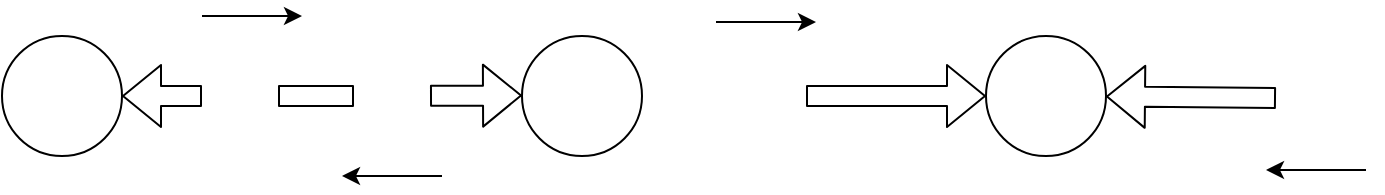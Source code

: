 <mxfile version="14.6.0" type="github">
  <diagram id="VYlVkeTAuaCsyhofgKrP" name="Page-1">
    <mxGraphModel dx="691" dy="367" grid="0" gridSize="10" guides="1" tooltips="1" connect="1" arrows="1" fold="1" page="0" pageScale="1" pageWidth="827" pageHeight="1169" math="0" shadow="0">
      <root>
        <mxCell id="0" />
        <mxCell id="1" parent="0" />
        <mxCell id="BojdR61HZ1z0DqY5nSkZ-1" value="" style="ellipse;whiteSpace=wrap;html=1;aspect=fixed;" vertex="1" parent="1">
          <mxGeometry x="200" y="160" width="60" height="60" as="geometry" />
        </mxCell>
        <mxCell id="BojdR61HZ1z0DqY5nSkZ-3" value="" style="shape=flexArrow;endArrow=classic;startArrow=none;html=1;" edge="1" parent="1" source="BojdR61HZ1z0DqY5nSkZ-12">
          <mxGeometry width="50" height="50" relative="1" as="geometry">
            <mxPoint x="330" y="260" as="sourcePoint" />
            <mxPoint x="460.001" y="189.737" as="targetPoint" />
          </mxGeometry>
        </mxCell>
        <mxCell id="BojdR61HZ1z0DqY5nSkZ-11" value="" style="shape=image;html=1;verticalAlign=top;verticalLabelPosition=bottom;labelBackgroundColor=#ffffff;imageAspect=0;aspect=fixed;image=https://cdn4.iconfinder.com/data/icons/iconsimple-logotypes/512/android-128.png" vertex="1" parent="1">
          <mxGeometry x="300" y="171" width="38" height="38" as="geometry" />
        </mxCell>
        <mxCell id="BojdR61HZ1z0DqY5nSkZ-13" value="" style="shape=flexArrow;endArrow=none;startArrow=classic;html=1;" edge="1" parent="1" source="BojdR61HZ1z0DqY5nSkZ-1" target="BojdR61HZ1z0DqY5nSkZ-11">
          <mxGeometry width="50" height="50" relative="1" as="geometry">
            <mxPoint x="260" y="190" as="sourcePoint" />
            <mxPoint x="460" y="190" as="targetPoint" />
          </mxGeometry>
        </mxCell>
        <mxCell id="BojdR61HZ1z0DqY5nSkZ-12" value="" style="shape=image;html=1;verticalAlign=top;verticalLabelPosition=bottom;labelBackgroundColor=#ffffff;imageAspect=0;aspect=fixed;image=https://cdn4.iconfinder.com/data/icons/iconsimple-logotypes/512/android-128.png" vertex="1" parent="1">
          <mxGeometry x="376" y="171" width="38" height="38" as="geometry" />
        </mxCell>
        <mxCell id="BojdR61HZ1z0DqY5nSkZ-14" value="" style="shape=flexArrow;endArrow=none;startArrow=none;html=1;" edge="1" parent="1" source="BojdR61HZ1z0DqY5nSkZ-11" target="BojdR61HZ1z0DqY5nSkZ-12">
          <mxGeometry width="50" height="50" relative="1" as="geometry">
            <mxPoint x="328" y="189.982" as="sourcePoint" />
            <mxPoint x="460.0" y="189.855" as="targetPoint" />
          </mxGeometry>
        </mxCell>
        <mxCell id="BojdR61HZ1z0DqY5nSkZ-15" value="" style="endArrow=classic;html=1;" edge="1" parent="1">
          <mxGeometry width="50" height="50" relative="1" as="geometry">
            <mxPoint x="300" y="150" as="sourcePoint" />
            <mxPoint x="350" y="150" as="targetPoint" />
          </mxGeometry>
        </mxCell>
        <mxCell id="BojdR61HZ1z0DqY5nSkZ-16" value="" style="endArrow=classic;html=1;" edge="1" parent="1">
          <mxGeometry width="50" height="50" relative="1" as="geometry">
            <mxPoint x="420" y="230" as="sourcePoint" />
            <mxPoint x="370" y="230" as="targetPoint" />
          </mxGeometry>
        </mxCell>
        <mxCell id="BojdR61HZ1z0DqY5nSkZ-17" value="" style="ellipse;whiteSpace=wrap;html=1;aspect=fixed;" vertex="1" parent="1">
          <mxGeometry x="460" y="160" width="60" height="60" as="geometry" />
        </mxCell>
        <mxCell id="BojdR61HZ1z0DqY5nSkZ-19" value="" style="ellipse;whiteSpace=wrap;html=1;aspect=fixed;" vertex="1" parent="1">
          <mxGeometry x="692" y="160" width="60" height="60" as="geometry" />
        </mxCell>
        <mxCell id="BojdR61HZ1z0DqY5nSkZ-20" value="" style="shape=flexArrow;endArrow=classic;html=1;" edge="1" parent="1" target="BojdR61HZ1z0DqY5nSkZ-19">
          <mxGeometry width="50" height="50" relative="1" as="geometry">
            <mxPoint x="602" y="190" as="sourcePoint" />
            <mxPoint x="476" y="214" as="targetPoint" />
          </mxGeometry>
        </mxCell>
        <mxCell id="BojdR61HZ1z0DqY5nSkZ-21" value="" style="shape=flexArrow;endArrow=classic;html=1;" edge="1" parent="1" target="BojdR61HZ1z0DqY5nSkZ-19">
          <mxGeometry width="50" height="50" relative="1" as="geometry">
            <mxPoint x="837" y="191" as="sourcePoint" />
            <mxPoint x="702" y="200" as="targetPoint" />
          </mxGeometry>
        </mxCell>
        <mxCell id="BojdR61HZ1z0DqY5nSkZ-22" value="" style="shape=image;html=1;verticalAlign=top;verticalLabelPosition=bottom;labelBackgroundColor=#ffffff;imageAspect=0;aspect=fixed;image=https://cdn4.iconfinder.com/data/icons/iconsimple-logotypes/512/android-128.png" vertex="1" parent="1">
          <mxGeometry x="563" y="171" width="38" height="38" as="geometry" />
        </mxCell>
        <mxCell id="BojdR61HZ1z0DqY5nSkZ-23" value="" style="shape=image;html=1;verticalAlign=top;verticalLabelPosition=bottom;labelBackgroundColor=#ffffff;imageAspect=0;aspect=fixed;image=https://cdn4.iconfinder.com/data/icons/iconsimple-logotypes/512/android-128.png" vertex="1" parent="1">
          <mxGeometry x="838" y="171" width="38" height="38" as="geometry" />
        </mxCell>
        <mxCell id="BojdR61HZ1z0DqY5nSkZ-24" value="" style="endArrow=classic;html=1;" edge="1" parent="1">
          <mxGeometry width="50" height="50" relative="1" as="geometry">
            <mxPoint x="557" y="153" as="sourcePoint" />
            <mxPoint x="607" y="153" as="targetPoint" />
          </mxGeometry>
        </mxCell>
        <mxCell id="BojdR61HZ1z0DqY5nSkZ-25" value="" style="endArrow=classic;html=1;" edge="1" parent="1">
          <mxGeometry width="50" height="50" relative="1" as="geometry">
            <mxPoint x="882" y="227" as="sourcePoint" />
            <mxPoint x="832" y="227" as="targetPoint" />
          </mxGeometry>
        </mxCell>
      </root>
    </mxGraphModel>
  </diagram>
</mxfile>
